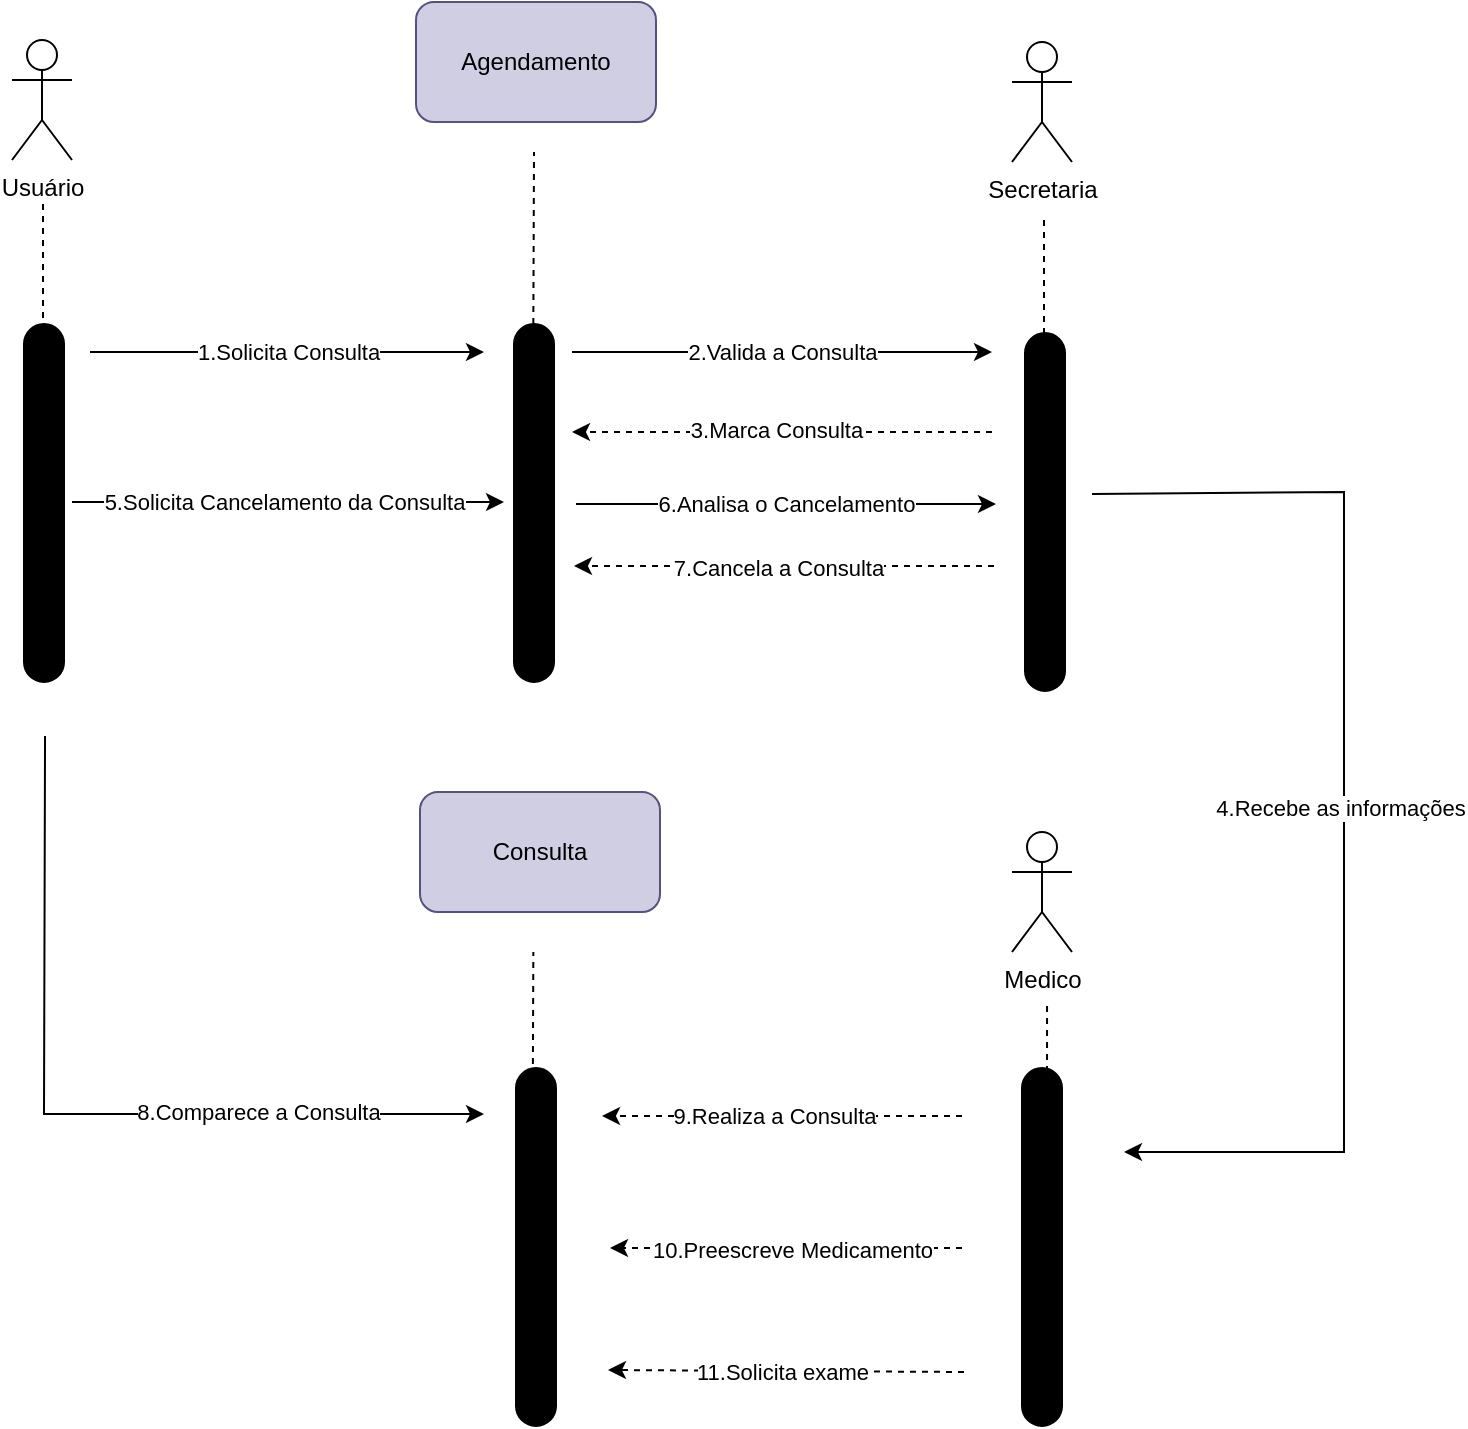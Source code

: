 <mxfile version="24.7.6">
  <diagram name="Página-1" id="DET_HvzPmm6IfQl_E_0a">
    <mxGraphModel dx="1235" dy="614" grid="1" gridSize="10" guides="1" tooltips="1" connect="1" arrows="1" fold="1" page="1" pageScale="1" pageWidth="827" pageHeight="1169" math="0" shadow="0">
      <root>
        <mxCell id="0" />
        <mxCell id="1" parent="0" />
        <mxCell id="4fFeIuj3YNBk3jP60JNN-1" value="" style="endArrow=classic;html=1;rounded=0;" edge="1" parent="1">
          <mxGeometry width="50" height="50" relative="1" as="geometry">
            <mxPoint x="270" y="420" as="sourcePoint" />
            <mxPoint x="486" y="420" as="targetPoint" />
          </mxGeometry>
        </mxCell>
        <mxCell id="4fFeIuj3YNBk3jP60JNN-2" value="Usuário" style="shape=umlActor;verticalLabelPosition=bottom;verticalAlign=top;html=1;outlineConnect=0;" vertex="1" parent="1">
          <mxGeometry x="240" y="189" width="30" height="60" as="geometry" />
        </mxCell>
        <mxCell id="4fFeIuj3YNBk3jP60JNN-3" value="Agendamento" style="rounded=1;whiteSpace=wrap;html=1;fillColor=#d0cee2;strokeColor=#56517e;" vertex="1" parent="1">
          <mxGeometry x="442" y="170" width="120" height="60" as="geometry" />
        </mxCell>
        <mxCell id="4fFeIuj3YNBk3jP60JNN-4" value="" style="rounded=1;whiteSpace=wrap;html=1;rotation=90;fillColor=#000000;arcSize=50;" vertex="1" parent="1">
          <mxGeometry x="166.5" y="410.5" width="179" height="20" as="geometry" />
        </mxCell>
        <mxCell id="4fFeIuj3YNBk3jP60JNN-5" value="" style="rounded=1;whiteSpace=wrap;html=1;rotation=90;fillColor=#000000;arcSize=50;" vertex="1" parent="1">
          <mxGeometry x="411.5" y="410.5" width="179" height="20" as="geometry" />
        </mxCell>
        <mxCell id="4fFeIuj3YNBk3jP60JNN-6" value="" style="endArrow=none;dashed=1;html=1;rounded=0;" edge="1" parent="1">
          <mxGeometry width="50" height="50" relative="1" as="geometry">
            <mxPoint x="255.5" y="340" as="sourcePoint" />
            <mxPoint x="255.5" y="270" as="targetPoint" />
          </mxGeometry>
        </mxCell>
        <mxCell id="4fFeIuj3YNBk3jP60JNN-7" value="" style="endArrow=none;dashed=1;html=1;rounded=0;" edge="1" parent="1">
          <mxGeometry width="50" height="50" relative="1" as="geometry">
            <mxPoint x="500.665" y="331" as="sourcePoint" />
            <mxPoint x="501" y="245" as="targetPoint" />
          </mxGeometry>
        </mxCell>
        <mxCell id="4fFeIuj3YNBk3jP60JNN-8" value="Secretaria" style="shape=umlActor;verticalLabelPosition=bottom;verticalAlign=top;html=1;outlineConnect=0;" vertex="1" parent="1">
          <mxGeometry x="740" y="190" width="30" height="60" as="geometry" />
        </mxCell>
        <mxCell id="4fFeIuj3YNBk3jP60JNN-9" value="Medico" style="shape=umlActor;verticalLabelPosition=bottom;verticalAlign=top;html=1;outlineConnect=0;" vertex="1" parent="1">
          <mxGeometry x="740" y="585" width="30" height="60" as="geometry" />
        </mxCell>
        <mxCell id="4fFeIuj3YNBk3jP60JNN-10" value="" style="endArrow=classic;html=1;rounded=0;" edge="1" parent="1">
          <mxGeometry width="50" height="50" relative="1" as="geometry">
            <mxPoint x="279" y="345" as="sourcePoint" />
            <mxPoint x="476" y="345" as="targetPoint" />
          </mxGeometry>
        </mxCell>
        <mxCell id="4fFeIuj3YNBk3jP60JNN-11" value="1.Solicita Consulta" style="edgeLabel;html=1;align=center;verticalAlign=middle;resizable=0;points=[];" vertex="1" connectable="0" parent="4fFeIuj3YNBk3jP60JNN-10">
          <mxGeometry x="0.05" y="-4" relative="1" as="geometry">
            <mxPoint x="-5" y="-4" as="offset" />
          </mxGeometry>
        </mxCell>
        <mxCell id="4fFeIuj3YNBk3jP60JNN-12" value="" style="rounded=1;whiteSpace=wrap;html=1;rotation=90;fillColor=#000000;arcSize=50;" vertex="1" parent="1">
          <mxGeometry x="667" y="415" width="179" height="20" as="geometry" />
        </mxCell>
        <mxCell id="4fFeIuj3YNBk3jP60JNN-13" value="" style="endArrow=none;dashed=1;html=1;rounded=0;" edge="1" parent="1">
          <mxGeometry width="50" height="50" relative="1" as="geometry">
            <mxPoint x="756" y="348" as="sourcePoint" />
            <mxPoint x="756" y="278" as="targetPoint" />
          </mxGeometry>
        </mxCell>
        <mxCell id="4fFeIuj3YNBk3jP60JNN-14" value="" style="endArrow=classic;html=1;rounded=0;dashed=1;" edge="1" parent="1">
          <mxGeometry width="50" height="50" relative="1" as="geometry">
            <mxPoint x="730" y="385" as="sourcePoint" />
            <mxPoint x="520" y="385" as="targetPoint" />
          </mxGeometry>
        </mxCell>
        <mxCell id="4fFeIuj3YNBk3jP60JNN-15" value="3.Marca Consulta" style="edgeLabel;html=1;align=center;verticalAlign=middle;resizable=0;points=[];" vertex="1" connectable="0" parent="4fFeIuj3YNBk3jP60JNN-14">
          <mxGeometry y="3" relative="1" as="geometry">
            <mxPoint x="-3" y="-4" as="offset" />
          </mxGeometry>
        </mxCell>
        <mxCell id="4fFeIuj3YNBk3jP60JNN-16" value="" style="endArrow=classic;html=1;rounded=0;" edge="1" parent="1">
          <mxGeometry width="50" height="50" relative="1" as="geometry">
            <mxPoint x="520" y="345" as="sourcePoint" />
            <mxPoint x="730" y="345" as="targetPoint" />
          </mxGeometry>
        </mxCell>
        <mxCell id="4fFeIuj3YNBk3jP60JNN-17" value="2.Valida a Consulta" style="edgeLabel;html=1;align=center;verticalAlign=middle;resizable=0;points=[];" vertex="1" connectable="0" parent="4fFeIuj3YNBk3jP60JNN-16">
          <mxGeometry x="-0.086" y="-5" relative="1" as="geometry">
            <mxPoint x="9" y="-5" as="offset" />
          </mxGeometry>
        </mxCell>
        <mxCell id="4fFeIuj3YNBk3jP60JNN-18" value="" style="endArrow=classic;html=1;rounded=0;" edge="1" parent="1">
          <mxGeometry width="50" height="50" relative="1" as="geometry">
            <mxPoint x="306" y="420" as="sourcePoint" />
            <mxPoint x="426" y="420" as="targetPoint" />
          </mxGeometry>
        </mxCell>
        <mxCell id="4fFeIuj3YNBk3jP60JNN-19" value="5.Solicita Cancelamento da Consulta" style="edgeLabel;html=1;align=center;verticalAlign=middle;resizable=0;points=[];" vertex="1" connectable="0" parent="4fFeIuj3YNBk3jP60JNN-18">
          <mxGeometry x="0.05" y="-4" relative="1" as="geometry">
            <mxPoint x="7" y="-4" as="offset" />
          </mxGeometry>
        </mxCell>
        <mxCell id="4fFeIuj3YNBk3jP60JNN-20" value="" style="endArrow=classic;html=1;rounded=0;" edge="1" parent="1">
          <mxGeometry width="50" height="50" relative="1" as="geometry">
            <mxPoint x="522" y="421.02" as="sourcePoint" />
            <mxPoint x="732" y="421.02" as="targetPoint" />
          </mxGeometry>
        </mxCell>
        <mxCell id="4fFeIuj3YNBk3jP60JNN-21" value="6.Analisa o Cancelamento" style="edgeLabel;html=1;align=center;verticalAlign=middle;resizable=0;points=[];" vertex="1" connectable="0" parent="4fFeIuj3YNBk3jP60JNN-20">
          <mxGeometry x="-0.086" y="-5" relative="1" as="geometry">
            <mxPoint x="9" y="-5" as="offset" />
          </mxGeometry>
        </mxCell>
        <mxCell id="4fFeIuj3YNBk3jP60JNN-22" value="" style="endArrow=classic;html=1;rounded=0;dashed=1;" edge="1" parent="1">
          <mxGeometry width="50" height="50" relative="1" as="geometry">
            <mxPoint x="731" y="452" as="sourcePoint" />
            <mxPoint x="521" y="452" as="targetPoint" />
          </mxGeometry>
        </mxCell>
        <mxCell id="4fFeIuj3YNBk3jP60JNN-23" value="7.Cancela a Consulta" style="edgeLabel;html=1;align=center;verticalAlign=middle;resizable=0;points=[];" vertex="1" connectable="0" parent="4fFeIuj3YNBk3jP60JNN-22">
          <mxGeometry y="3" relative="1" as="geometry">
            <mxPoint x="-3" y="-2" as="offset" />
          </mxGeometry>
        </mxCell>
        <mxCell id="4fFeIuj3YNBk3jP60JNN-24" value="" style="rounded=1;whiteSpace=wrap;html=1;rotation=-180;fillColor=#000000;arcSize=50;direction=south;" vertex="1" parent="1">
          <mxGeometry x="492" y="703" width="20" height="179" as="geometry" />
        </mxCell>
        <mxCell id="4fFeIuj3YNBk3jP60JNN-25" value="Consulta" style="rounded=1;whiteSpace=wrap;html=1;fillColor=#d0cee2;strokeColor=#56517e;" vertex="1" parent="1">
          <mxGeometry x="444" y="565" width="120" height="60" as="geometry" />
        </mxCell>
        <mxCell id="4fFeIuj3YNBk3jP60JNN-26" value="" style="rounded=1;whiteSpace=wrap;html=1;rotation=90;fillColor=#000000;arcSize=50;" vertex="1" parent="1">
          <mxGeometry x="665.5" y="782.5" width="179" height="20" as="geometry" />
        </mxCell>
        <mxCell id="4fFeIuj3YNBk3jP60JNN-27" value="" style="endArrow=none;dashed=1;html=1;rounded=0;" edge="1" parent="1">
          <mxGeometry width="50" height="50" relative="1" as="geometry">
            <mxPoint x="757.52" y="741" as="sourcePoint" />
            <mxPoint x="757.52" y="671" as="targetPoint" />
          </mxGeometry>
        </mxCell>
        <mxCell id="4fFeIuj3YNBk3jP60JNN-28" value="" style="endArrow=classic;html=1;rounded=0;dashed=1;" edge="1" parent="1">
          <mxGeometry width="50" height="50" relative="1" as="geometry">
            <mxPoint x="715" y="727" as="sourcePoint" />
            <mxPoint x="535" y="727" as="targetPoint" />
          </mxGeometry>
        </mxCell>
        <mxCell id="4fFeIuj3YNBk3jP60JNN-29" value="9.Realiza a Consulta" style="edgeLabel;html=1;align=center;verticalAlign=middle;resizable=0;points=[];" vertex="1" connectable="0" parent="4fFeIuj3YNBk3jP60JNN-28">
          <mxGeometry x="0.044" y="3" relative="1" as="geometry">
            <mxPoint y="-3" as="offset" />
          </mxGeometry>
        </mxCell>
        <mxCell id="4fFeIuj3YNBk3jP60JNN-30" value="" style="endArrow=classic;html=1;rounded=0;dashed=1;" edge="1" parent="1">
          <mxGeometry width="50" height="50" relative="1" as="geometry">
            <mxPoint x="715" y="793" as="sourcePoint" />
            <mxPoint x="539" y="793" as="targetPoint" />
          </mxGeometry>
        </mxCell>
        <mxCell id="4fFeIuj3YNBk3jP60JNN-31" value="10.Preescreve Medicamento" style="edgeLabel;html=1;align=center;verticalAlign=middle;resizable=0;points=[];" vertex="1" connectable="0" parent="4fFeIuj3YNBk3jP60JNN-30">
          <mxGeometry x="0.165" y="3" relative="1" as="geometry">
            <mxPoint x="17" y="-2" as="offset" />
          </mxGeometry>
        </mxCell>
        <mxCell id="4fFeIuj3YNBk3jP60JNN-32" value="" style="endArrow=classic;html=1;rounded=0;dashed=1;" edge="1" parent="1">
          <mxGeometry width="50" height="50" relative="1" as="geometry">
            <mxPoint x="716" y="855" as="sourcePoint" />
            <mxPoint x="538" y="854" as="targetPoint" />
          </mxGeometry>
        </mxCell>
        <mxCell id="4fFeIuj3YNBk3jP60JNN-33" value="11.Solicita exame" style="edgeLabel;html=1;align=center;verticalAlign=middle;resizable=0;points=[];" vertex="1" connectable="0" parent="4fFeIuj3YNBk3jP60JNN-32">
          <mxGeometry x="0.056" y="1" relative="1" as="geometry">
            <mxPoint x="3" y="-1" as="offset" />
          </mxGeometry>
        </mxCell>
        <mxCell id="4fFeIuj3YNBk3jP60JNN-34" value="" style="endArrow=classic;html=1;rounded=0;" edge="1" parent="1">
          <mxGeometry width="50" height="50" relative="1" as="geometry">
            <mxPoint x="256.52" y="537" as="sourcePoint" />
            <mxPoint x="476" y="726" as="targetPoint" />
            <Array as="points">
              <mxPoint x="256" y="726" />
            </Array>
          </mxGeometry>
        </mxCell>
        <mxCell id="4fFeIuj3YNBk3jP60JNN-35" value="8.Comparece a Consulta" style="edgeLabel;html=1;align=center;verticalAlign=middle;resizable=0;points=[];" vertex="1" connectable="0" parent="4fFeIuj3YNBk3jP60JNN-34">
          <mxGeometry x="0.447" y="-1" relative="1" as="geometry">
            <mxPoint y="-2" as="offset" />
          </mxGeometry>
        </mxCell>
        <mxCell id="4fFeIuj3YNBk3jP60JNN-36" value="" style="endArrow=none;dashed=1;html=1;rounded=0;" edge="1" parent="1">
          <mxGeometry width="50" height="50" relative="1" as="geometry">
            <mxPoint x="500.335" y="731" as="sourcePoint" />
            <mxPoint x="500.67" y="645" as="targetPoint" />
          </mxGeometry>
        </mxCell>
        <mxCell id="4fFeIuj3YNBk3jP60JNN-37" value="" style="endArrow=classic;html=1;rounded=0;" edge="1" parent="1">
          <mxGeometry width="50" height="50" relative="1" as="geometry">
            <mxPoint x="780" y="416" as="sourcePoint" />
            <mxPoint x="796" y="745" as="targetPoint" />
            <Array as="points">
              <mxPoint x="906" y="415" />
              <mxPoint x="906" y="745" />
            </Array>
          </mxGeometry>
        </mxCell>
        <mxCell id="4fFeIuj3YNBk3jP60JNN-38" value="4.Recebe as informações" style="edgeLabel;html=1;align=center;verticalAlign=middle;resizable=0;points=[];" vertex="1" connectable="0" parent="4fFeIuj3YNBk3jP60JNN-37">
          <mxGeometry x="0.139" y="-3" relative="1" as="geometry">
            <mxPoint x="1" y="-39" as="offset" />
          </mxGeometry>
        </mxCell>
      </root>
    </mxGraphModel>
  </diagram>
</mxfile>
